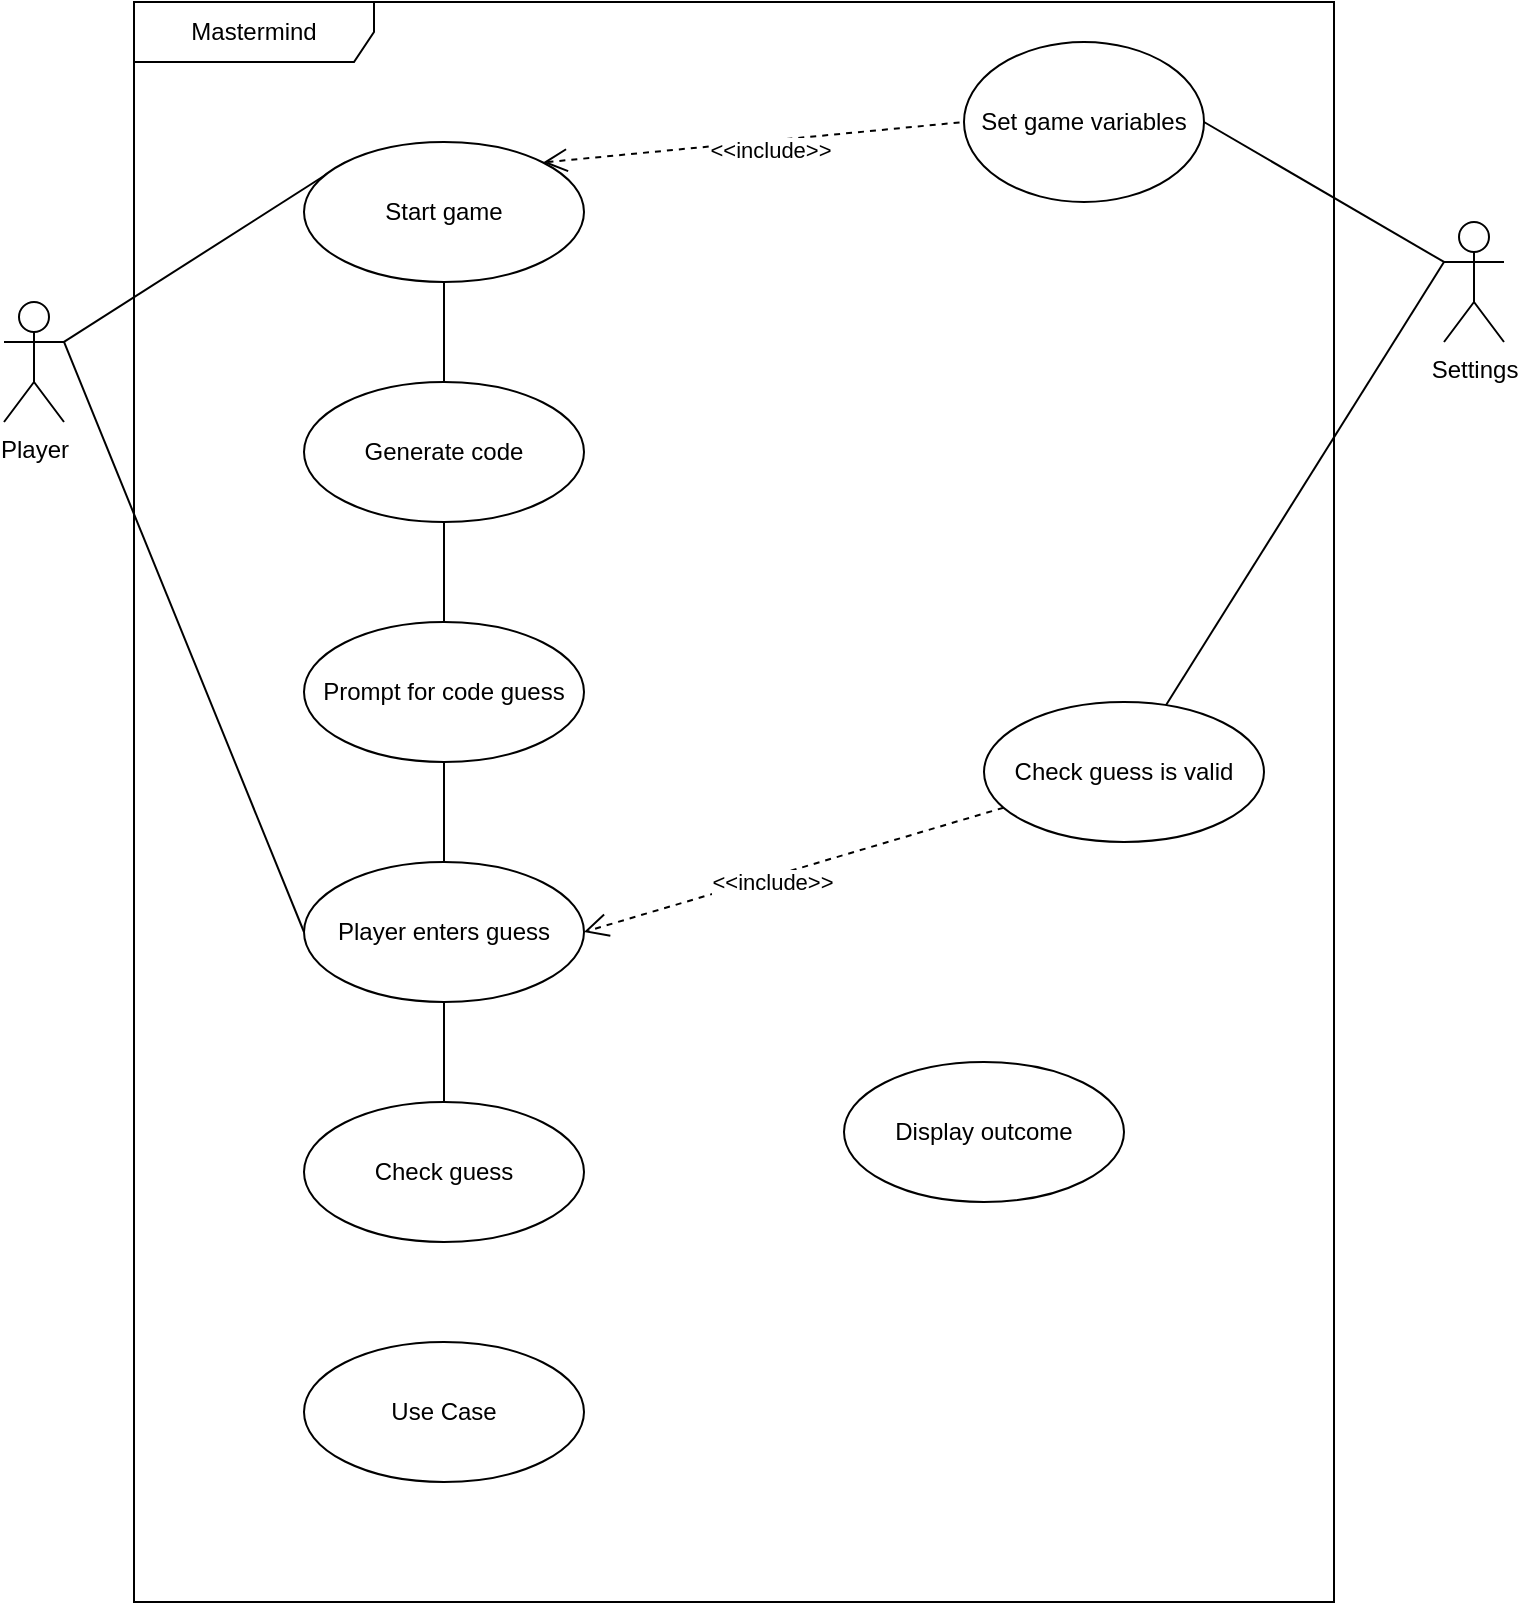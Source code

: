 <mxfile version="12.9.13" type="device"><diagram id="HTVRDMkofspadQ-0iBDI" name="Page-1"><mxGraphModel dx="1422" dy="766" grid="1" gridSize="10" guides="1" tooltips="1" connect="1" arrows="1" fold="1" page="1" pageScale="1" pageWidth="850" pageHeight="1100" math="0" shadow="0"><root><mxCell id="0"/><mxCell id="1" parent="0"/><mxCell id="THu-8TzYIoXxvfYkwKQT-1" value="Mastermind" style="shape=umlFrame;whiteSpace=wrap;html=1;width=120;height=30;" vertex="1" parent="1"><mxGeometry x="125" y="20" width="600" height="800" as="geometry"/></mxCell><mxCell id="THu-8TzYIoXxvfYkwKQT-8" style="rounded=0;orthogonalLoop=1;jettySize=auto;html=1;exitX=1;exitY=0.333;exitDx=0;exitDy=0;exitPerimeter=0;entryX=0;entryY=0;entryDx=0;entryDy=0;endArrow=none;endFill=0;strokeWidth=1;" edge="1" parent="1" source="THu-8TzYIoXxvfYkwKQT-2" target="THu-8TzYIoXxvfYkwKQT-7"><mxGeometry relative="1" as="geometry"/></mxCell><mxCell id="THu-8TzYIoXxvfYkwKQT-2" value="&lt;div&gt;Player&lt;/div&gt;" style="shape=umlActor;verticalLabelPosition=bottom;labelBackgroundColor=#ffffff;verticalAlign=top;html=1;strokeWidth=1;" vertex="1" parent="1"><mxGeometry x="60" y="170" width="30" height="60" as="geometry"/></mxCell><mxCell id="THu-8TzYIoXxvfYkwKQT-32" value="" style="edgeStyle=none;rounded=0;orthogonalLoop=1;jettySize=auto;html=1;startArrow=none;startFill=0;startSize=10;sourcePerimeterSpacing=0;endArrow=none;endFill=0;targetPerimeterSpacing=0;strokeWidth=1;" edge="1" parent="1" source="THu-8TzYIoXxvfYkwKQT-7" target="THu-8TzYIoXxvfYkwKQT-30"><mxGeometry relative="1" as="geometry"/></mxCell><mxCell id="THu-8TzYIoXxvfYkwKQT-7" value="Start game" style="ellipse;whiteSpace=wrap;html=1;strokeWidth=1;" vertex="1" parent="1"><mxGeometry x="210" y="90" width="140" height="70" as="geometry"/></mxCell><mxCell id="THu-8TzYIoXxvfYkwKQT-13" value="" style="edgeStyle=none;rounded=0;orthogonalLoop=1;jettySize=auto;html=1;endArrow=none;endFill=0;strokeWidth=1;" edge="1" parent="1" source="THu-8TzYIoXxvfYkwKQT-9" target="THu-8TzYIoXxvfYkwKQT-10"><mxGeometry relative="1" as="geometry"/></mxCell><mxCell id="THu-8TzYIoXxvfYkwKQT-9" value="Prompt for code guess" style="ellipse;whiteSpace=wrap;html=1;strokeWidth=1;" vertex="1" parent="1"><mxGeometry x="210" y="330" width="140" height="70" as="geometry"/></mxCell><mxCell id="THu-8TzYIoXxvfYkwKQT-11" style="edgeStyle=none;rounded=0;orthogonalLoop=1;jettySize=auto;html=1;exitX=0;exitY=0.5;exitDx=0;exitDy=0;entryX=1;entryY=0.333;entryDx=0;entryDy=0;entryPerimeter=0;endArrow=none;endFill=0;strokeWidth=1;" edge="1" parent="1" source="THu-8TzYIoXxvfYkwKQT-10" target="THu-8TzYIoXxvfYkwKQT-2"><mxGeometry relative="1" as="geometry"/></mxCell><mxCell id="THu-8TzYIoXxvfYkwKQT-41" style="edgeStyle=none;rounded=0;orthogonalLoop=1;jettySize=auto;html=1;exitX=0.5;exitY=1;exitDx=0;exitDy=0;entryX=0.5;entryY=0;entryDx=0;entryDy=0;startArrow=none;startFill=0;startSize=10;sourcePerimeterSpacing=0;endArrow=none;endFill=0;endSize=10;targetPerimeterSpacing=0;strokeWidth=1;" edge="1" parent="1" source="THu-8TzYIoXxvfYkwKQT-10" target="THu-8TzYIoXxvfYkwKQT-40"><mxGeometry relative="1" as="geometry"/></mxCell><mxCell id="THu-8TzYIoXxvfYkwKQT-10" value="&lt;div&gt;Player enters guess&lt;/div&gt;" style="ellipse;whiteSpace=wrap;html=1;strokeWidth=1;" vertex="1" parent="1"><mxGeometry x="210" y="450" width="140" height="70" as="geometry"/></mxCell><mxCell id="THu-8TzYIoXxvfYkwKQT-14" value="&lt;div&gt;Settings&lt;/div&gt;" style="shape=umlActor;verticalLabelPosition=bottom;labelBackgroundColor=#ffffff;verticalAlign=top;html=1;outlineConnect=0;strokeWidth=1;" vertex="1" parent="1"><mxGeometry x="780" y="130" width="30" height="60" as="geometry"/></mxCell><mxCell id="THu-8TzYIoXxvfYkwKQT-15" value="Set game variables" style="ellipse;whiteSpace=wrap;html=1;strokeWidth=1;" vertex="1" parent="1"><mxGeometry x="540" y="40" width="120" height="80" as="geometry"/></mxCell><mxCell id="THu-8TzYIoXxvfYkwKQT-19" value="" style="endArrow=none;html=1;strokeWidth=1;exitX=1;exitY=0;exitDx=0;exitDy=0;entryX=0;entryY=0.5;entryDx=0;entryDy=0;dashed=1;startArrow=open;startFill=0;targetPerimeterSpacing=0;sourcePerimeterSpacing=0;startSize=10;" edge="1" parent="1" source="THu-8TzYIoXxvfYkwKQT-7" target="THu-8TzYIoXxvfYkwKQT-15"><mxGeometry width="50" height="50" relative="1" as="geometry"><mxPoint x="390" y="150" as="sourcePoint"/><mxPoint x="440" y="100" as="targetPoint"/><Array as="points"/></mxGeometry></mxCell><mxCell id="THu-8TzYIoXxvfYkwKQT-28" value="&lt;div&gt;&amp;lt;&amp;lt;include&amp;gt;&amp;gt;&lt;/div&gt;" style="edgeLabel;html=1;align=center;verticalAlign=middle;resizable=0;points=[];" vertex="1" connectable="0" parent="THu-8TzYIoXxvfYkwKQT-19"><mxGeometry x="0.524" y="-2" relative="1" as="geometry"><mxPoint x="-47.28" y="7.26" as="offset"/></mxGeometry></mxCell><mxCell id="THu-8TzYIoXxvfYkwKQT-20" value="" style="endArrow=none;html=1;strokeWidth=1;exitX=1;exitY=0.5;exitDx=0;exitDy=0;entryX=0;entryY=0.333;entryDx=0;entryDy=0;entryPerimeter=0;" edge="1" parent="1" source="THu-8TzYIoXxvfYkwKQT-15" target="THu-8TzYIoXxvfYkwKQT-14"><mxGeometry width="50" height="50" relative="1" as="geometry"><mxPoint x="670" y="150" as="sourcePoint"/><mxPoint x="720" y="100" as="targetPoint"/></mxGeometry></mxCell><mxCell id="THu-8TzYIoXxvfYkwKQT-33" value="" style="edgeStyle=none;rounded=0;orthogonalLoop=1;jettySize=auto;html=1;startArrow=none;startFill=0;startSize=10;sourcePerimeterSpacing=0;endArrow=none;endFill=0;targetPerimeterSpacing=0;strokeWidth=1;" edge="1" parent="1" source="THu-8TzYIoXxvfYkwKQT-30" target="THu-8TzYIoXxvfYkwKQT-9"><mxGeometry relative="1" as="geometry"/></mxCell><mxCell id="THu-8TzYIoXxvfYkwKQT-30" value="Generate code" style="ellipse;whiteSpace=wrap;html=1;strokeWidth=1;" vertex="1" parent="1"><mxGeometry x="210" y="210" width="140" height="70" as="geometry"/></mxCell><mxCell id="THu-8TzYIoXxvfYkwKQT-36" value="" style="edgeStyle=none;rounded=0;orthogonalLoop=1;jettySize=auto;html=1;startArrow=none;startFill=0;startSize=10;sourcePerimeterSpacing=0;endArrow=open;endFill=0;targetPerimeterSpacing=0;strokeWidth=1;entryX=1;entryY=0.5;entryDx=0;entryDy=0;dashed=1;endSize=10;" edge="1" parent="1" source="THu-8TzYIoXxvfYkwKQT-34" target="THu-8TzYIoXxvfYkwKQT-10"><mxGeometry relative="1" as="geometry"><mxPoint x="470" y="405" as="targetPoint"/></mxGeometry></mxCell><mxCell id="THu-8TzYIoXxvfYkwKQT-37" value="&amp;lt;&amp;lt;include&amp;gt;&amp;gt;" style="edgeLabel;html=1;align=center;verticalAlign=middle;resizable=0;points=[];" vertex="1" connectable="0" parent="THu-8TzYIoXxvfYkwKQT-36"><mxGeometry x="0.12" y="2" relative="1" as="geometry"><mxPoint x="1" as="offset"/></mxGeometry></mxCell><mxCell id="THu-8TzYIoXxvfYkwKQT-34" value="&lt;div&gt;Check guess is valid&lt;/div&gt;" style="ellipse;whiteSpace=wrap;html=1;strokeWidth=1;" vertex="1" parent="1"><mxGeometry x="550" y="370" width="140" height="70" as="geometry"/></mxCell><mxCell id="THu-8TzYIoXxvfYkwKQT-38" value="" style="endArrow=none;html=1;strokeWidth=1;" edge="1" parent="1" source="THu-8TzYIoXxvfYkwKQT-34"><mxGeometry width="50" height="50" relative="1" as="geometry"><mxPoint x="410" y="340" as="sourcePoint"/><mxPoint x="780" y="150" as="targetPoint"/></mxGeometry></mxCell><mxCell id="THu-8TzYIoXxvfYkwKQT-40" value="Check guess" style="ellipse;whiteSpace=wrap;html=1;strokeWidth=1;" vertex="1" parent="1"><mxGeometry x="210" y="570" width="140" height="70" as="geometry"/></mxCell><mxCell id="THu-8TzYIoXxvfYkwKQT-42" value="Use Case" style="ellipse;whiteSpace=wrap;html=1;strokeWidth=1;" vertex="1" parent="1"><mxGeometry x="210" y="690" width="140" height="70" as="geometry"/></mxCell><mxCell id="THu-8TzYIoXxvfYkwKQT-44" value="Display outcome" style="ellipse;whiteSpace=wrap;html=1;strokeWidth=1;" vertex="1" parent="1"><mxGeometry x="480" y="550" width="140" height="70" as="geometry"/></mxCell></root></mxGraphModel></diagram></mxfile>